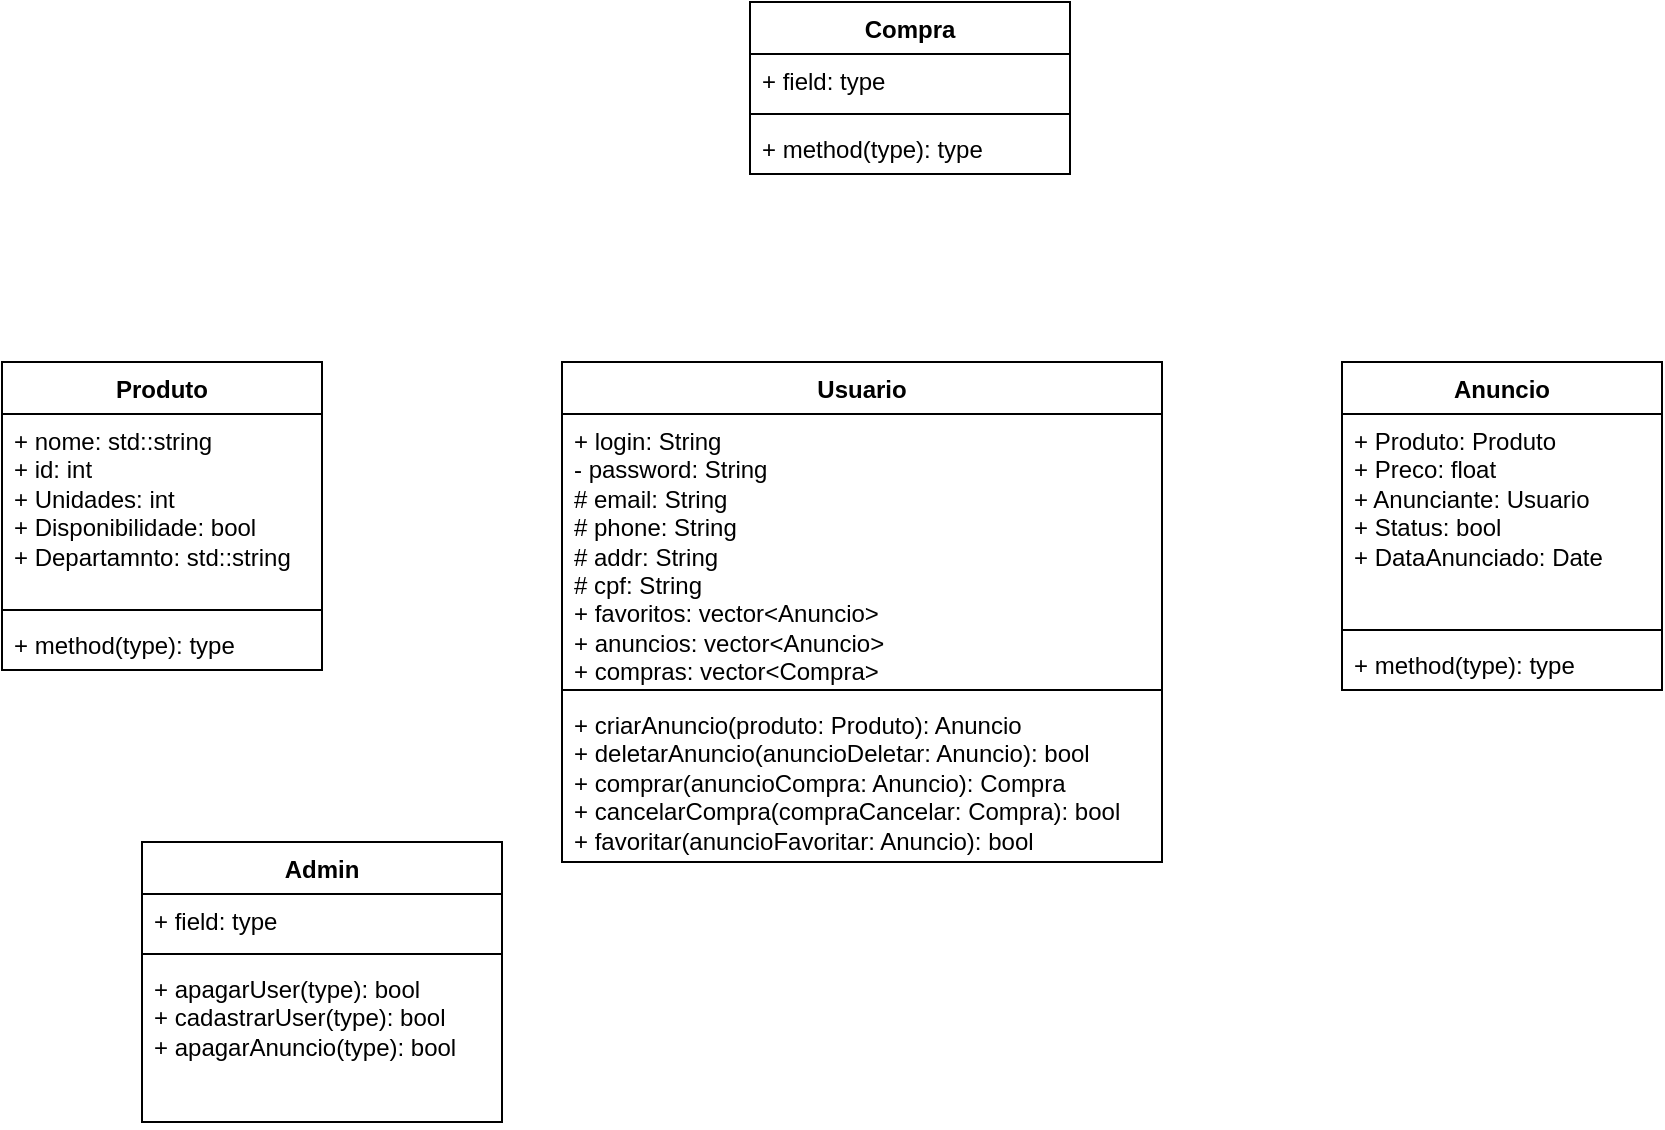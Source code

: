 <mxfile version="24.6.4" type="github">
  <diagram name="Página-1" id="4UtpIA5pA-jc6MiJ78ef">
    <mxGraphModel dx="1434" dy="772" grid="1" gridSize="10" guides="1" tooltips="1" connect="1" arrows="1" fold="1" page="1" pageScale="1" pageWidth="827" pageHeight="1169" math="0" shadow="0">
      <root>
        <mxCell id="0" />
        <mxCell id="1" parent="0" />
        <mxCell id="GBDCZMwrN2OEnTVYeTNW-12" value="Usuario" style="swimlane;fontStyle=1;align=center;verticalAlign=top;childLayout=stackLayout;horizontal=1;startSize=26;horizontalStack=0;resizeParent=1;resizeParentMax=0;resizeLast=0;collapsible=1;marginBottom=0;whiteSpace=wrap;html=1;" parent="1" vertex="1">
          <mxGeometry x="320" y="330" width="300" height="250" as="geometry" />
        </mxCell>
        <mxCell id="GBDCZMwrN2OEnTVYeTNW-13" value="+ login: String&lt;div&gt;- password: String&lt;/div&gt;&lt;div&gt;# email: String&lt;/div&gt;&lt;div&gt;# phone: String&lt;/div&gt;&lt;div&gt;# addr: String&lt;/div&gt;&lt;div&gt;# cpf: String&lt;/div&gt;&lt;div&gt;+ favoritos: vector&amp;lt;Anuncio&amp;gt;&lt;/div&gt;&lt;div&gt;+ anuncios: vector&amp;lt;Anuncio&amp;gt;&lt;/div&gt;&lt;div&gt;+ compras: vector&amp;lt;Compra&amp;gt;&lt;/div&gt;" style="text;strokeColor=none;fillColor=none;align=left;verticalAlign=top;spacingLeft=4;spacingRight=4;overflow=hidden;rotatable=0;points=[[0,0.5],[1,0.5]];portConstraint=eastwest;whiteSpace=wrap;html=1;" parent="GBDCZMwrN2OEnTVYeTNW-12" vertex="1">
          <mxGeometry y="26" width="300" height="134" as="geometry" />
        </mxCell>
        <mxCell id="GBDCZMwrN2OEnTVYeTNW-14" value="" style="line;strokeWidth=1;fillColor=none;align=left;verticalAlign=middle;spacingTop=-1;spacingLeft=3;spacingRight=3;rotatable=0;labelPosition=right;points=[];portConstraint=eastwest;strokeColor=inherit;" parent="GBDCZMwrN2OEnTVYeTNW-12" vertex="1">
          <mxGeometry y="160" width="300" height="8" as="geometry" />
        </mxCell>
        <mxCell id="GBDCZMwrN2OEnTVYeTNW-15" value="+ criarAnuncio(produto: Produto): Anuncio&lt;div&gt;+ deletarAnuncio(anuncioDeletar: Anuncio): bool&lt;/div&gt;&lt;div&gt;+ comprar(anuncioCompra: Anuncio): Compra&lt;/div&gt;&lt;div&gt;+ cancelarCompra(compraCancelar: Compra): bool&lt;/div&gt;&lt;div&gt;+ favoritar(anuncioFavoritar: Anuncio): bool&lt;/div&gt;" style="text;strokeColor=none;fillColor=none;align=left;verticalAlign=top;spacingLeft=4;spacingRight=4;overflow=hidden;rotatable=0;points=[[0,0.5],[1,0.5]];portConstraint=eastwest;whiteSpace=wrap;html=1;" parent="GBDCZMwrN2OEnTVYeTNW-12" vertex="1">
          <mxGeometry y="168" width="300" height="82" as="geometry" />
        </mxCell>
        <mxCell id="VvSZPGDxIsRxTQjycEGm-1" value="Anuncio" style="swimlane;fontStyle=1;align=center;verticalAlign=top;childLayout=stackLayout;horizontal=1;startSize=26;horizontalStack=0;resizeParent=1;resizeParentMax=0;resizeLast=0;collapsible=1;marginBottom=0;whiteSpace=wrap;html=1;" parent="1" vertex="1">
          <mxGeometry x="710" y="330" width="160" height="164" as="geometry" />
        </mxCell>
        <mxCell id="VvSZPGDxIsRxTQjycEGm-2" value="+ Produto: Produto&lt;div&gt;+ Preco: float&lt;/div&gt;&lt;div&gt;+ Anunciante: Usuario&lt;/div&gt;&lt;div&gt;+ Status: bool&lt;/div&gt;&lt;div&gt;+ DataAnunciado: Date&lt;/div&gt;" style="text;strokeColor=none;fillColor=none;align=left;verticalAlign=top;spacingLeft=4;spacingRight=4;overflow=hidden;rotatable=0;points=[[0,0.5],[1,0.5]];portConstraint=eastwest;whiteSpace=wrap;html=1;" parent="VvSZPGDxIsRxTQjycEGm-1" vertex="1">
          <mxGeometry y="26" width="160" height="104" as="geometry" />
        </mxCell>
        <mxCell id="VvSZPGDxIsRxTQjycEGm-3" value="" style="line;strokeWidth=1;fillColor=none;align=left;verticalAlign=middle;spacingTop=-1;spacingLeft=3;spacingRight=3;rotatable=0;labelPosition=right;points=[];portConstraint=eastwest;strokeColor=inherit;" parent="VvSZPGDxIsRxTQjycEGm-1" vertex="1">
          <mxGeometry y="130" width="160" height="8" as="geometry" />
        </mxCell>
        <mxCell id="VvSZPGDxIsRxTQjycEGm-4" value="+ method(type): type" style="text;strokeColor=none;fillColor=none;align=left;verticalAlign=top;spacingLeft=4;spacingRight=4;overflow=hidden;rotatable=0;points=[[0,0.5],[1,0.5]];portConstraint=eastwest;whiteSpace=wrap;html=1;" parent="VvSZPGDxIsRxTQjycEGm-1" vertex="1">
          <mxGeometry y="138" width="160" height="26" as="geometry" />
        </mxCell>
        <mxCell id="VvSZPGDxIsRxTQjycEGm-5" value="Produto" style="swimlane;fontStyle=1;align=center;verticalAlign=top;childLayout=stackLayout;horizontal=1;startSize=26;horizontalStack=0;resizeParent=1;resizeParentMax=0;resizeLast=0;collapsible=1;marginBottom=0;whiteSpace=wrap;html=1;" parent="1" vertex="1">
          <mxGeometry x="40" y="330" width="160" height="154" as="geometry" />
        </mxCell>
        <mxCell id="VvSZPGDxIsRxTQjycEGm-6" value="+ nome: std::string&lt;div&gt;+ id: int&lt;/div&gt;&lt;div&gt;+ Unidades: int&lt;/div&gt;&lt;div&gt;+ Disponibilidade: bool&lt;/div&gt;&lt;div&gt;+ Departamnto: std::string&lt;/div&gt;" style="text;strokeColor=none;fillColor=none;align=left;verticalAlign=top;spacingLeft=4;spacingRight=4;overflow=hidden;rotatable=0;points=[[0,0.5],[1,0.5]];portConstraint=eastwest;whiteSpace=wrap;html=1;" parent="VvSZPGDxIsRxTQjycEGm-5" vertex="1">
          <mxGeometry y="26" width="160" height="94" as="geometry" />
        </mxCell>
        <mxCell id="VvSZPGDxIsRxTQjycEGm-7" value="" style="line;strokeWidth=1;fillColor=none;align=left;verticalAlign=middle;spacingTop=-1;spacingLeft=3;spacingRight=3;rotatable=0;labelPosition=right;points=[];portConstraint=eastwest;strokeColor=inherit;" parent="VvSZPGDxIsRxTQjycEGm-5" vertex="1">
          <mxGeometry y="120" width="160" height="8" as="geometry" />
        </mxCell>
        <mxCell id="VvSZPGDxIsRxTQjycEGm-8" value="+ method(type): type" style="text;strokeColor=none;fillColor=none;align=left;verticalAlign=top;spacingLeft=4;spacingRight=4;overflow=hidden;rotatable=0;points=[[0,0.5],[1,0.5]];portConstraint=eastwest;whiteSpace=wrap;html=1;" parent="VvSZPGDxIsRxTQjycEGm-5" vertex="1">
          <mxGeometry y="128" width="160" height="26" as="geometry" />
        </mxCell>
        <mxCell id="VvSZPGDxIsRxTQjycEGm-9" value="Compra" style="swimlane;fontStyle=1;align=center;verticalAlign=top;childLayout=stackLayout;horizontal=1;startSize=26;horizontalStack=0;resizeParent=1;resizeParentMax=0;resizeLast=0;collapsible=1;marginBottom=0;whiteSpace=wrap;html=1;" parent="1" vertex="1">
          <mxGeometry x="414" y="150" width="160" height="86" as="geometry" />
        </mxCell>
        <mxCell id="VvSZPGDxIsRxTQjycEGm-10" value="+ field: type" style="text;strokeColor=none;fillColor=none;align=left;verticalAlign=top;spacingLeft=4;spacingRight=4;overflow=hidden;rotatable=0;points=[[0,0.5],[1,0.5]];portConstraint=eastwest;whiteSpace=wrap;html=1;" parent="VvSZPGDxIsRxTQjycEGm-9" vertex="1">
          <mxGeometry y="26" width="160" height="26" as="geometry" />
        </mxCell>
        <mxCell id="VvSZPGDxIsRxTQjycEGm-11" value="" style="line;strokeWidth=1;fillColor=none;align=left;verticalAlign=middle;spacingTop=-1;spacingLeft=3;spacingRight=3;rotatable=0;labelPosition=right;points=[];portConstraint=eastwest;strokeColor=inherit;" parent="VvSZPGDxIsRxTQjycEGm-9" vertex="1">
          <mxGeometry y="52" width="160" height="8" as="geometry" />
        </mxCell>
        <mxCell id="VvSZPGDxIsRxTQjycEGm-12" value="+ method(type): type" style="text;strokeColor=none;fillColor=none;align=left;verticalAlign=top;spacingLeft=4;spacingRight=4;overflow=hidden;rotatable=0;points=[[0,0.5],[1,0.5]];portConstraint=eastwest;whiteSpace=wrap;html=1;" parent="VvSZPGDxIsRxTQjycEGm-9" vertex="1">
          <mxGeometry y="60" width="160" height="26" as="geometry" />
        </mxCell>
        <mxCell id="wye94LXmquLPsYtdrSX1-1" value="Admin" style="swimlane;fontStyle=1;align=center;verticalAlign=top;childLayout=stackLayout;horizontal=1;startSize=26;horizontalStack=0;resizeParent=1;resizeParentMax=0;resizeLast=0;collapsible=1;marginBottom=0;whiteSpace=wrap;html=1;" parent="1" vertex="1">
          <mxGeometry x="110" y="570" width="180" height="140" as="geometry" />
        </mxCell>
        <mxCell id="wye94LXmquLPsYtdrSX1-2" value="+ field: type" style="text;strokeColor=none;fillColor=none;align=left;verticalAlign=top;spacingLeft=4;spacingRight=4;overflow=hidden;rotatable=0;points=[[0,0.5],[1,0.5]];portConstraint=eastwest;whiteSpace=wrap;html=1;" parent="wye94LXmquLPsYtdrSX1-1" vertex="1">
          <mxGeometry y="26" width="180" height="26" as="geometry" />
        </mxCell>
        <mxCell id="wye94LXmquLPsYtdrSX1-3" value="" style="line;strokeWidth=1;fillColor=none;align=left;verticalAlign=middle;spacingTop=-1;spacingLeft=3;spacingRight=3;rotatable=0;labelPosition=right;points=[];portConstraint=eastwest;strokeColor=inherit;" parent="wye94LXmquLPsYtdrSX1-1" vertex="1">
          <mxGeometry y="52" width="180" height="8" as="geometry" />
        </mxCell>
        <mxCell id="wye94LXmquLPsYtdrSX1-4" value="+ apagarUser(type): bool&lt;div&gt;+ cadastrarUser(type): bool&lt;/div&gt;&lt;div&gt;+ apagarAnuncio(type): bool&lt;/div&gt;" style="text;strokeColor=none;fillColor=none;align=left;verticalAlign=top;spacingLeft=4;spacingRight=4;overflow=hidden;rotatable=0;points=[[0,0.5],[1,0.5]];portConstraint=eastwest;whiteSpace=wrap;html=1;" parent="wye94LXmquLPsYtdrSX1-1" vertex="1">
          <mxGeometry y="60" width="180" height="80" as="geometry" />
        </mxCell>
      </root>
    </mxGraphModel>
  </diagram>
</mxfile>
